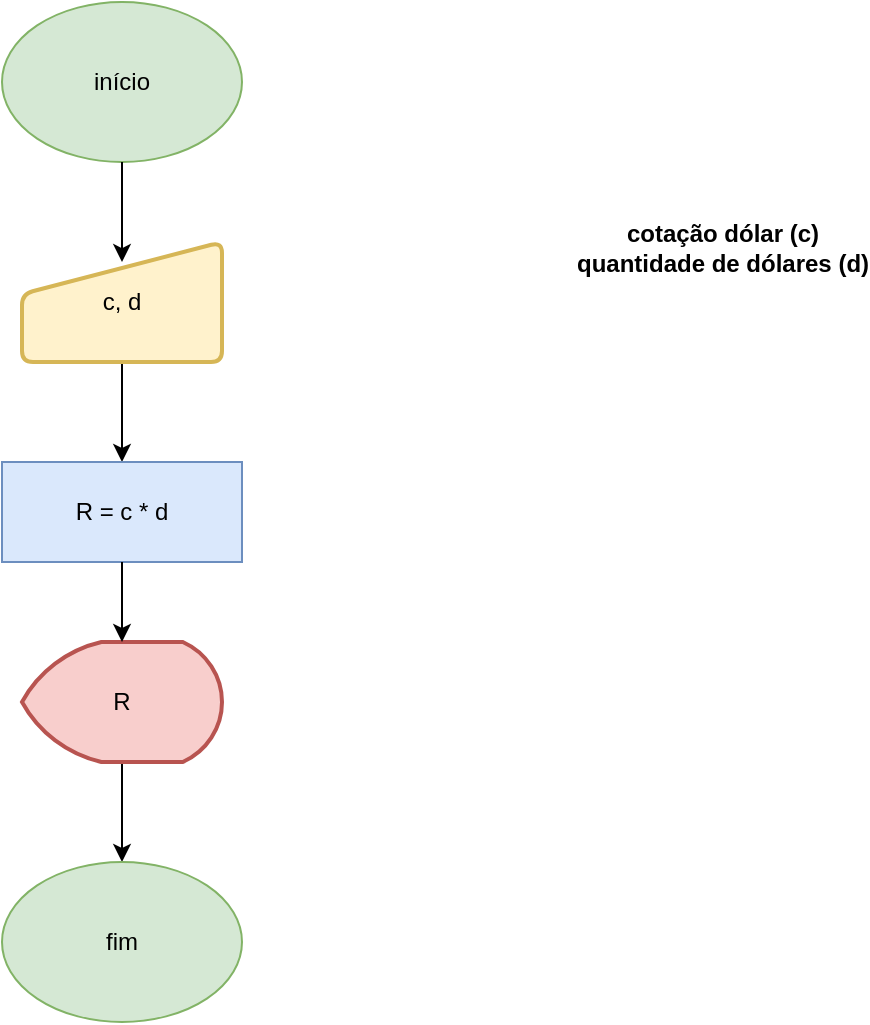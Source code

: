 <mxfile version="24.7.8">
  <diagram name="Page-1" id="x436nw2a3fQkttNt9fFi">
    <mxGraphModel dx="1209" dy="647" grid="1" gridSize="10" guides="1" tooltips="1" connect="1" arrows="1" fold="1" page="1" pageScale="1" pageWidth="850" pageHeight="1100" math="0" shadow="0">
      <root>
        <mxCell id="0" />
        <mxCell id="1" parent="0" />
        <mxCell id="jeCg72-pYYv0W8vjRzq4-4" value="início" style="ellipse;whiteSpace=wrap;html=1;fillColor=#d5e8d4;strokeColor=#82b366;" parent="1" vertex="1">
          <mxGeometry x="80" y="40" width="120" height="80" as="geometry" />
        </mxCell>
        <mxCell id="jeCg72-pYYv0W8vjRzq4-16" style="edgeStyle=orthogonalEdgeStyle;rounded=0;orthogonalLoop=1;jettySize=auto;html=1;" parent="1" edge="1">
          <mxGeometry relative="1" as="geometry">
            <mxPoint x="130" y="430" as="sourcePoint" />
          </mxGeometry>
        </mxCell>
        <mxCell id="klOBz9_SC71Y1ds55rlh-22" value="não" style="edgeStyle=orthogonalEdgeStyle;rounded=0;orthogonalLoop=1;jettySize=auto;html=1;entryX=0;entryY=0.5;entryDx=0;entryDy=0;" parent="1" source="klOBz9_SC71Y1ds55rlh-18" edge="1">
          <mxGeometry relative="1" as="geometry">
            <Array as="points">
              <mxPoint x="250" y="500" />
              <mxPoint x="250" y="185" />
            </Array>
            <mxPoint x="280" y="185" as="targetPoint" />
          </mxGeometry>
        </mxCell>
        <mxCell id="d3MKEvzSY7tE_r2hZzPd-4" style="edgeStyle=orthogonalEdgeStyle;rounded=0;orthogonalLoop=1;jettySize=auto;html=1;entryX=0.5;entryY=0;entryDx=0;entryDy=0;" edge="1" parent="1" source="d3MKEvzSY7tE_r2hZzPd-1" target="d3MKEvzSY7tE_r2hZzPd-3">
          <mxGeometry relative="1" as="geometry" />
        </mxCell>
        <mxCell id="d3MKEvzSY7tE_r2hZzPd-1" value="c, d" style="html=1;strokeWidth=2;shape=manualInput;whiteSpace=wrap;rounded=1;size=26;arcSize=11;fillColor=#fff2cc;strokeColor=#d6b656;" vertex="1" parent="1">
          <mxGeometry x="90" y="160" width="100" height="60" as="geometry" />
        </mxCell>
        <mxCell id="d3MKEvzSY7tE_r2hZzPd-2" style="edgeStyle=orthogonalEdgeStyle;rounded=0;orthogonalLoop=1;jettySize=auto;html=1;entryX=0.5;entryY=0.167;entryDx=0;entryDy=0;entryPerimeter=0;" edge="1" parent="1" source="jeCg72-pYYv0W8vjRzq4-4" target="d3MKEvzSY7tE_r2hZzPd-1">
          <mxGeometry relative="1" as="geometry" />
        </mxCell>
        <mxCell id="d3MKEvzSY7tE_r2hZzPd-3" value="R = c * d" style="rounded=0;whiteSpace=wrap;html=1;fillColor=#dae8fc;strokeColor=#6c8ebf;" vertex="1" parent="1">
          <mxGeometry x="80" y="270" width="120" height="50" as="geometry" />
        </mxCell>
        <mxCell id="d3MKEvzSY7tE_r2hZzPd-8" style="edgeStyle=orthogonalEdgeStyle;rounded=0;orthogonalLoop=1;jettySize=auto;html=1;entryX=0.5;entryY=0;entryDx=0;entryDy=0;" edge="1" parent="1" source="d3MKEvzSY7tE_r2hZzPd-5" target="d3MKEvzSY7tE_r2hZzPd-7">
          <mxGeometry relative="1" as="geometry" />
        </mxCell>
        <mxCell id="d3MKEvzSY7tE_r2hZzPd-5" value="R" style="strokeWidth=2;html=1;shape=mxgraph.flowchart.display;whiteSpace=wrap;fillColor=#f8cecc;strokeColor=#b85450;" vertex="1" parent="1">
          <mxGeometry x="90" y="360" width="100" height="60" as="geometry" />
        </mxCell>
        <mxCell id="d3MKEvzSY7tE_r2hZzPd-6" style="edgeStyle=orthogonalEdgeStyle;rounded=0;orthogonalLoop=1;jettySize=auto;html=1;entryX=0.5;entryY=0;entryDx=0;entryDy=0;entryPerimeter=0;" edge="1" parent="1" source="d3MKEvzSY7tE_r2hZzPd-3" target="d3MKEvzSY7tE_r2hZzPd-5">
          <mxGeometry relative="1" as="geometry" />
        </mxCell>
        <mxCell id="d3MKEvzSY7tE_r2hZzPd-7" value="fim" style="ellipse;whiteSpace=wrap;html=1;fillColor=#d5e8d4;strokeColor=#82b366;" vertex="1" parent="1">
          <mxGeometry x="80" y="470" width="120" height="80" as="geometry" />
        </mxCell>
        <mxCell id="d3MKEvzSY7tE_r2hZzPd-11" value="&lt;div&gt;cotação dólar (c)&lt;/div&gt;&lt;div&gt;quantidade de dólares (d)&lt;br&gt;&lt;/div&gt;" style="text;align=center;fontStyle=1;verticalAlign=middle;spacingLeft=3;spacingRight=3;strokeColor=none;rotatable=0;points=[[0,0.5],[1,0.5]];portConstraint=eastwest;html=1;" vertex="1" parent="1">
          <mxGeometry x="400" y="150" width="80" height="26" as="geometry" />
        </mxCell>
      </root>
    </mxGraphModel>
  </diagram>
</mxfile>
